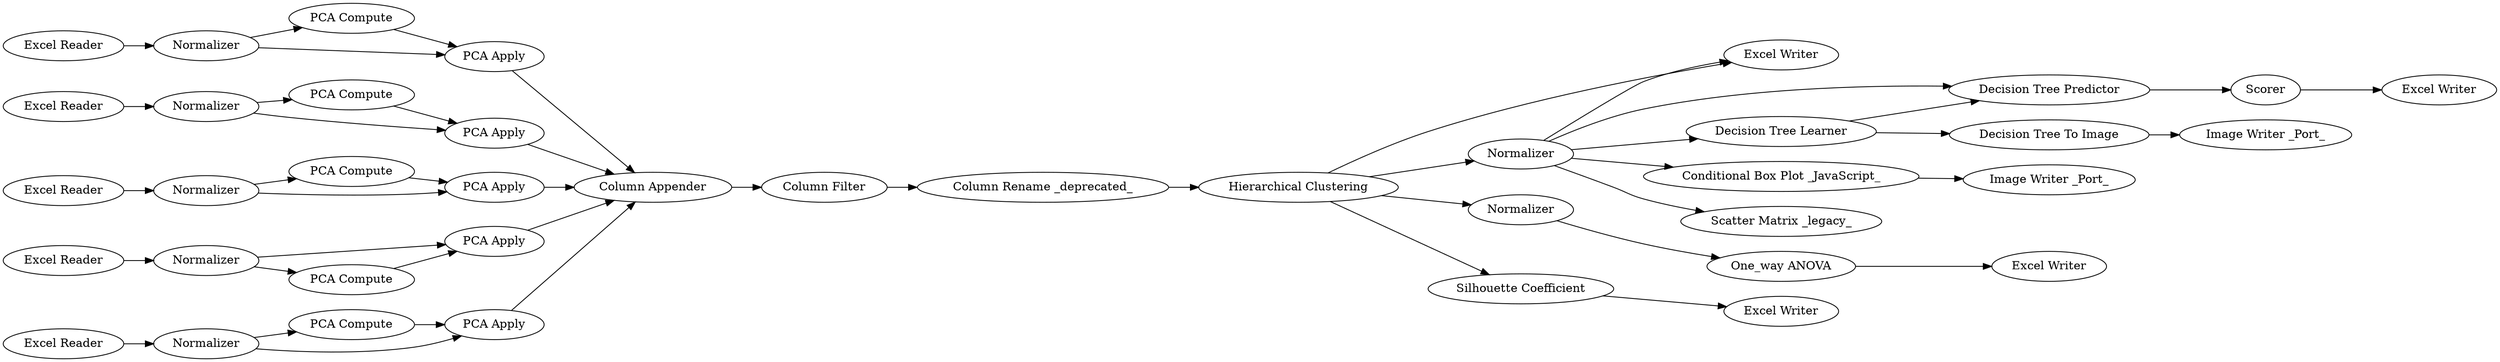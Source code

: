 digraph {
	18 -> 30
	6 -> 5
	20 -> 21
	37 -> 25
	24 -> 28
	14 -> 16
	15 -> 14
	41 -> 43
	10 -> 3
	42 -> 43
	11 -> 5
	9 -> 13
	7 -> 12
	18 -> 27
	23 -> 35
	37 -> 24
	17 -> 15
	11 -> 6
	12 -> 13
	12 -> 9
	4 -> 11
	43 -> 19
	25 -> 26
	18 -> 22
	37 -> 38
	22 -> 40
	10 -> 2
	13 -> 19
	15 -> 16
	1 -> 10
	18 -> 37
	21 -> 18
	37 -> 30
	24 -> 25
	27 -> 23
	3 -> 19
	38 -> 39
	37 -> 33
	42 -> 41
	16 -> 19
	19 -> 20
	26 -> 34
	44 -> 42
	2 -> 3
	5 -> 19
	28 -> 29
	27 [label=Normalizer]
	7 [label="Excel Reader"]
	9 [label="PCA Compute"]
	18 [label="Hierarchical Clustering"]
	21 [label="Column Rename _deprecated_"]
	26 [label=Scorer]
	17 [label="Excel Reader"]
	3 [label="PCA Apply"]
	19 [label="Column Appender"]
	24 [label="Decision Tree Learner"]
	41 [label="PCA Compute"]
	6 [label="PCA Compute"]
	15 [label=Normalizer]
	25 [label="Decision Tree Predictor"]
	12 [label=Normalizer]
	10 [label=Normalizer]
	16 [label="PCA Apply"]
	1 [label="Excel Reader"]
	42 [label=Normalizer]
	22 [label="Silhouette Coefficient"]
	28 [label="Decision Tree To Image"]
	11 [label=Normalizer]
	4 [label="Excel Reader"]
	23 [label="One_way ANOVA"]
	14 [label="PCA Compute"]
	38 [label="Conditional Box Plot _JavaScript_"]
	5 [label="PCA Apply"]
	13 [label="PCA Apply"]
	20 [label="Column Filter"]
	35 [label="Excel Writer"]
	34 [label="Excel Writer"]
	43 [label="PCA Apply"]
	29 [label="Image Writer _Port_"]
	44 [label="Excel Reader"]
	40 [label="Excel Writer"]
	39 [label="Image Writer _Port_"]
	33 [label="Scatter Matrix _legacy_"]
	30 [label="Excel Writer"]
	2 [label="PCA Compute"]
	37 [label=Normalizer]
	rankdir=LR
}
